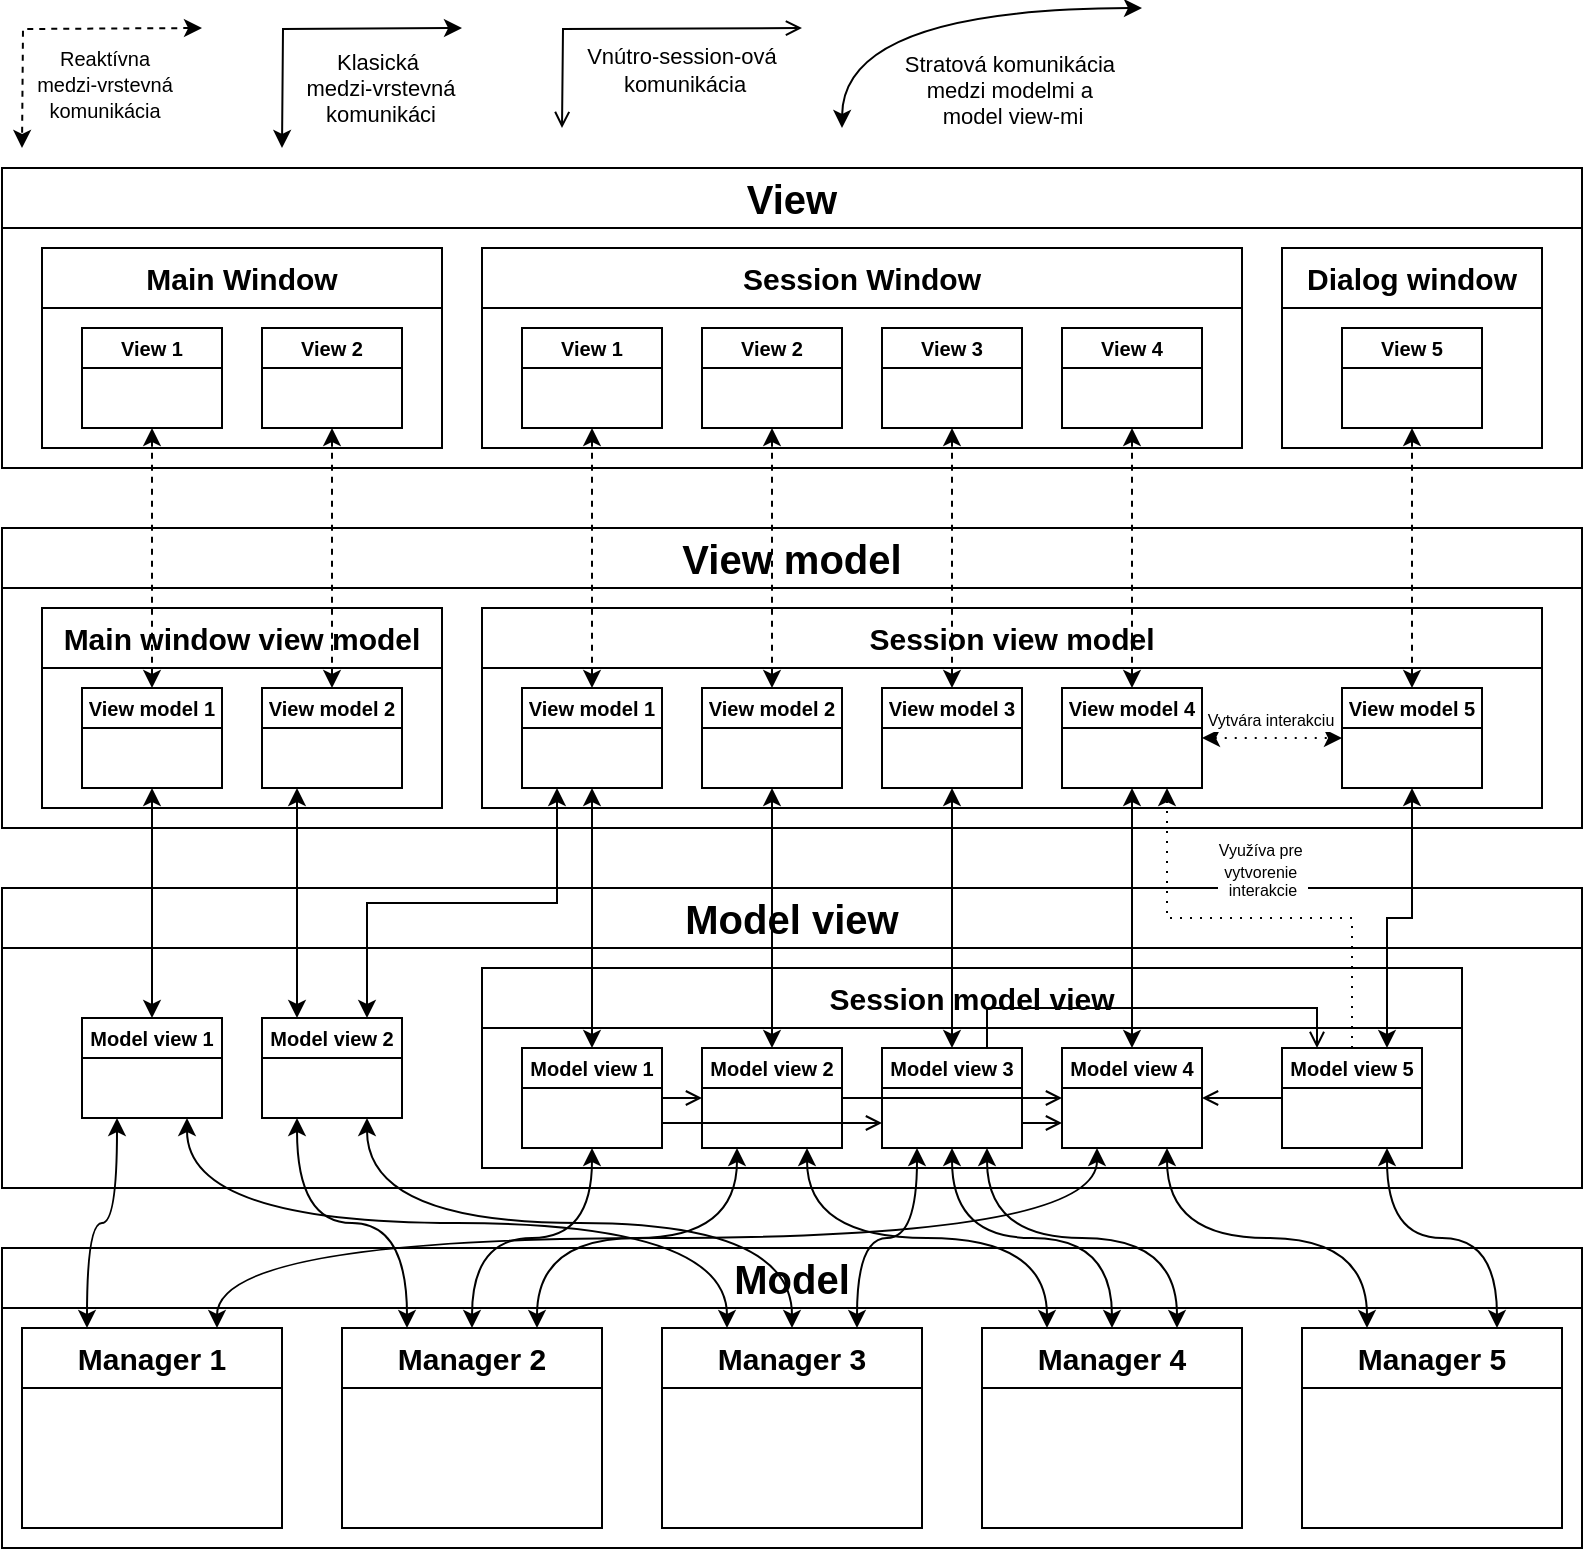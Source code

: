 <mxfile version="24.6.4" type="device">
  <diagram name="Page-1" id="U4_haQeLJtghQd6TtdIP">
    <mxGraphModel dx="987" dy="585" grid="1" gridSize="10" guides="1" tooltips="1" connect="1" arrows="1" fold="1" page="1" pageScale="1" pageWidth="850" pageHeight="1100" math="0" shadow="0">
      <root>
        <mxCell id="0" />
        <mxCell id="1" parent="0" />
        <mxCell id="SsQaP-ljO40KwKxWYS7Q-1" value="&lt;font style=&quot;&quot;&gt;&lt;font style=&quot;font-size: 20px;&quot;&gt;View&lt;/font&gt;&lt;br&gt;&lt;/font&gt;" style="swimlane;whiteSpace=wrap;html=1;startSize=30;" vertex="1" parent="1">
          <mxGeometry x="30" y="90" width="790" height="150" as="geometry" />
        </mxCell>
        <mxCell id="SsQaP-ljO40KwKxWYS7Q-7" value="&lt;font style=&quot;font-size: 15px;&quot;&gt;Main Window&lt;/font&gt;" style="swimlane;whiteSpace=wrap;html=1;startSize=30;" vertex="1" parent="SsQaP-ljO40KwKxWYS7Q-1">
          <mxGeometry x="20" y="40" width="200" height="100" as="geometry" />
        </mxCell>
        <mxCell id="SsQaP-ljO40KwKxWYS7Q-8" value="View 1" style="swimlane;whiteSpace=wrap;html=1;startSize=20;fontSize=10;" vertex="1" parent="SsQaP-ljO40KwKxWYS7Q-7">
          <mxGeometry x="20" y="40" width="70" height="50" as="geometry" />
        </mxCell>
        <mxCell id="SsQaP-ljO40KwKxWYS7Q-9" value="&lt;font style=&quot;font-size: 10px;&quot;&gt;View 2&lt;/font&gt;" style="swimlane;whiteSpace=wrap;html=1;startSize=20;fontSize=10;" vertex="1" parent="SsQaP-ljO40KwKxWYS7Q-7">
          <mxGeometry x="110" y="40" width="70" height="50" as="geometry" />
        </mxCell>
        <mxCell id="SsQaP-ljO40KwKxWYS7Q-6" value="&lt;font style=&quot;font-size: 15px;&quot;&gt;Session Window&lt;/font&gt;" style="swimlane;whiteSpace=wrap;html=1;startSize=30;" vertex="1" parent="SsQaP-ljO40KwKxWYS7Q-1">
          <mxGeometry x="240" y="40" width="380" height="100" as="geometry" />
        </mxCell>
        <mxCell id="SsQaP-ljO40KwKxWYS7Q-13" value="&lt;font style=&quot;font-size: 10px;&quot;&gt;View 1&lt;/font&gt;" style="swimlane;whiteSpace=wrap;html=1;startSize=20;fontSize=10;" vertex="1" parent="SsQaP-ljO40KwKxWYS7Q-6">
          <mxGeometry x="20" y="40" width="70" height="50" as="geometry" />
        </mxCell>
        <mxCell id="SsQaP-ljO40KwKxWYS7Q-12" value="&lt;font style=&quot;font-size: 10px;&quot;&gt;View 2&lt;/font&gt;" style="swimlane;whiteSpace=wrap;html=1;startSize=20;fontSize=10;" vertex="1" parent="SsQaP-ljO40KwKxWYS7Q-6">
          <mxGeometry x="110" y="40" width="70" height="50" as="geometry" />
        </mxCell>
        <mxCell id="SsQaP-ljO40KwKxWYS7Q-11" value="&lt;font style=&quot;font-size: 10px;&quot;&gt;View 3&lt;/font&gt;" style="swimlane;whiteSpace=wrap;html=1;startSize=20;fontSize=10;" vertex="1" parent="SsQaP-ljO40KwKxWYS7Q-6">
          <mxGeometry x="200" y="40" width="70" height="50" as="geometry" />
        </mxCell>
        <mxCell id="SsQaP-ljO40KwKxWYS7Q-10" value="&lt;font style=&quot;font-size: 10px;&quot;&gt;View 4&lt;/font&gt;" style="swimlane;whiteSpace=wrap;html=1;startSize=20;fontSize=10;" vertex="1" parent="SsQaP-ljO40KwKxWYS7Q-6">
          <mxGeometry x="290" y="40" width="70" height="50" as="geometry" />
        </mxCell>
        <mxCell id="SsQaP-ljO40KwKxWYS7Q-14" value="&lt;font style=&quot;font-size: 15px;&quot;&gt;Dialog window&lt;/font&gt;" style="swimlane;whiteSpace=wrap;html=1;startSize=30;" vertex="1" parent="SsQaP-ljO40KwKxWYS7Q-1">
          <mxGeometry x="640" y="40" width="130" height="100" as="geometry" />
        </mxCell>
        <mxCell id="SsQaP-ljO40KwKxWYS7Q-15" value="View 5" style="swimlane;whiteSpace=wrap;html=1;startSize=20;fontSize=10;" vertex="1" parent="SsQaP-ljO40KwKxWYS7Q-14">
          <mxGeometry x="30" y="40" width="70" height="50" as="geometry" />
        </mxCell>
        <mxCell id="SsQaP-ljO40KwKxWYS7Q-3" value="&lt;font style=&quot;&quot;&gt;&lt;font style=&quot;font-size: 20px;&quot;&gt;View model&lt;/font&gt;&lt;br&gt;&lt;/font&gt;" style="swimlane;whiteSpace=wrap;html=1;startSize=30;" vertex="1" parent="1">
          <mxGeometry x="30" y="270" width="790" height="150" as="geometry" />
        </mxCell>
        <mxCell id="SsQaP-ljO40KwKxWYS7Q-16" value="&lt;font style=&quot;font-size: 15px;&quot;&gt;Main window view model&lt;/font&gt;" style="swimlane;whiteSpace=wrap;html=1;startSize=30;" vertex="1" parent="SsQaP-ljO40KwKxWYS7Q-3">
          <mxGeometry x="20" y="40" width="200" height="100" as="geometry" />
        </mxCell>
        <mxCell id="SsQaP-ljO40KwKxWYS7Q-17" value="View model 1" style="swimlane;whiteSpace=wrap;html=1;startSize=20;fontSize=10;" vertex="1" parent="SsQaP-ljO40KwKxWYS7Q-16">
          <mxGeometry x="20" y="40" width="70" height="50" as="geometry" />
        </mxCell>
        <mxCell id="SsQaP-ljO40KwKxWYS7Q-18" value="&lt;font style=&quot;font-size: 10px;&quot;&gt;View model 2&lt;/font&gt;" style="swimlane;whiteSpace=wrap;html=1;startSize=20;fontSize=10;" vertex="1" parent="SsQaP-ljO40KwKxWYS7Q-16">
          <mxGeometry x="110" y="40" width="70" height="50" as="geometry" />
        </mxCell>
        <mxCell id="SsQaP-ljO40KwKxWYS7Q-19" value="&lt;font style=&quot;font-size: 15px;&quot;&gt;Session view model&lt;/font&gt;" style="swimlane;whiteSpace=wrap;html=1;startSize=30;" vertex="1" parent="SsQaP-ljO40KwKxWYS7Q-3">
          <mxGeometry x="240" y="40" width="530" height="100" as="geometry" />
        </mxCell>
        <mxCell id="SsQaP-ljO40KwKxWYS7Q-20" value="&lt;font style=&quot;font-size: 10px;&quot;&gt;View model 1&lt;/font&gt;" style="swimlane;whiteSpace=wrap;html=1;startSize=20;fontSize=10;" vertex="1" parent="SsQaP-ljO40KwKxWYS7Q-19">
          <mxGeometry x="20" y="40" width="70" height="50" as="geometry" />
        </mxCell>
        <mxCell id="SsQaP-ljO40KwKxWYS7Q-21" value="&lt;font style=&quot;font-size: 10px;&quot;&gt;View model 2&lt;/font&gt;" style="swimlane;whiteSpace=wrap;html=1;startSize=20;fontSize=10;" vertex="1" parent="SsQaP-ljO40KwKxWYS7Q-19">
          <mxGeometry x="110" y="40" width="70" height="50" as="geometry" />
        </mxCell>
        <mxCell id="SsQaP-ljO40KwKxWYS7Q-22" value="&lt;font style=&quot;font-size: 10px;&quot;&gt;View model 3&lt;/font&gt;" style="swimlane;whiteSpace=wrap;html=1;startSize=20;fontSize=10;" vertex="1" parent="SsQaP-ljO40KwKxWYS7Q-19">
          <mxGeometry x="200" y="40" width="70" height="50" as="geometry" />
        </mxCell>
        <mxCell id="SsQaP-ljO40KwKxWYS7Q-36" style="edgeStyle=orthogonalEdgeStyle;rounded=0;orthogonalLoop=1;jettySize=auto;html=1;exitX=1;exitY=0.5;exitDx=0;exitDy=0;entryX=0;entryY=0.5;entryDx=0;entryDy=0;dashed=1;dashPattern=1 4;startArrow=classic;startFill=1;" edge="1" parent="SsQaP-ljO40KwKxWYS7Q-19" source="SsQaP-ljO40KwKxWYS7Q-23" target="SsQaP-ljO40KwKxWYS7Q-35">
          <mxGeometry relative="1" as="geometry" />
        </mxCell>
        <mxCell id="SsQaP-ljO40KwKxWYS7Q-37" value="&lt;font style=&quot;font-size: 8px;&quot;&gt;Vytvára interakciu&lt;/font&gt;" style="edgeLabel;html=1;align=center;verticalAlign=middle;resizable=0;points=[];" vertex="1" connectable="0" parent="SsQaP-ljO40KwKxWYS7Q-36">
          <mxGeometry x="-0.022" y="2" relative="1" as="geometry">
            <mxPoint y="-8" as="offset" />
          </mxGeometry>
        </mxCell>
        <mxCell id="SsQaP-ljO40KwKxWYS7Q-23" value="&lt;font style=&quot;font-size: 10px;&quot;&gt;View model 4&lt;/font&gt;" style="swimlane;whiteSpace=wrap;html=1;startSize=20;fontSize=10;" vertex="1" parent="SsQaP-ljO40KwKxWYS7Q-19">
          <mxGeometry x="290" y="40" width="70" height="50" as="geometry" />
        </mxCell>
        <mxCell id="SsQaP-ljO40KwKxWYS7Q-35" value="&lt;font style=&quot;font-size: 10px;&quot;&gt;View model 5&lt;/font&gt;" style="swimlane;whiteSpace=wrap;html=1;startSize=20;fontSize=10;" vertex="1" parent="SsQaP-ljO40KwKxWYS7Q-19">
          <mxGeometry x="430" y="40" width="70" height="50" as="geometry" />
        </mxCell>
        <mxCell id="SsQaP-ljO40KwKxWYS7Q-4" value="&lt;font style=&quot;&quot;&gt;&lt;font style=&quot;font-size: 20px;&quot;&gt;Model view&lt;/font&gt;&lt;br&gt;&lt;/font&gt;" style="swimlane;whiteSpace=wrap;html=1;startSize=30;" vertex="1" parent="1">
          <mxGeometry x="30" y="450" width="790" height="150" as="geometry" />
        </mxCell>
        <mxCell id="SsQaP-ljO40KwKxWYS7Q-38" value="&lt;font style=&quot;font-size: 15px;&quot;&gt;Session model view&lt;/font&gt;" style="swimlane;whiteSpace=wrap;html=1;startSize=30;" vertex="1" parent="SsQaP-ljO40KwKxWYS7Q-4">
          <mxGeometry x="240" y="40" width="490" height="100" as="geometry" />
        </mxCell>
        <mxCell id="SsQaP-ljO40KwKxWYS7Q-99" style="edgeStyle=orthogonalEdgeStyle;rounded=0;orthogonalLoop=1;jettySize=auto;html=1;exitX=1;exitY=0.75;exitDx=0;exitDy=0;entryX=0;entryY=0.75;entryDx=0;entryDy=0;startArrow=none;startFill=0;endArrow=open;endFill=0;" edge="1" parent="SsQaP-ljO40KwKxWYS7Q-38" source="SsQaP-ljO40KwKxWYS7Q-39" target="SsQaP-ljO40KwKxWYS7Q-41">
          <mxGeometry relative="1" as="geometry" />
        </mxCell>
        <mxCell id="SsQaP-ljO40KwKxWYS7Q-101" style="edgeStyle=orthogonalEdgeStyle;rounded=0;orthogonalLoop=1;jettySize=auto;html=1;exitX=1;exitY=0.5;exitDx=0;exitDy=0;entryX=0;entryY=0.5;entryDx=0;entryDy=0;endArrow=open;endFill=0;" edge="1" parent="SsQaP-ljO40KwKxWYS7Q-38" source="SsQaP-ljO40KwKxWYS7Q-39" target="SsQaP-ljO40KwKxWYS7Q-40">
          <mxGeometry relative="1" as="geometry" />
        </mxCell>
        <mxCell id="SsQaP-ljO40KwKxWYS7Q-39" value="&lt;font style=&quot;font-size: 10px;&quot;&gt;Model view 1&lt;/font&gt;" style="swimlane;whiteSpace=wrap;html=1;startSize=20;fontSize=10;" vertex="1" parent="SsQaP-ljO40KwKxWYS7Q-38">
          <mxGeometry x="20" y="40" width="70" height="50" as="geometry" />
        </mxCell>
        <mxCell id="SsQaP-ljO40KwKxWYS7Q-102" style="edgeStyle=orthogonalEdgeStyle;rounded=0;orthogonalLoop=1;jettySize=auto;html=1;exitX=1;exitY=0.5;exitDx=0;exitDy=0;entryX=0;entryY=0.5;entryDx=0;entryDy=0;startArrow=none;startFill=0;endArrow=open;endFill=0;" edge="1" parent="SsQaP-ljO40KwKxWYS7Q-38" source="SsQaP-ljO40KwKxWYS7Q-40" target="SsQaP-ljO40KwKxWYS7Q-44">
          <mxGeometry relative="1" as="geometry" />
        </mxCell>
        <mxCell id="SsQaP-ljO40KwKxWYS7Q-40" value="Model view 2" style="swimlane;whiteSpace=wrap;html=1;startSize=20;fontSize=10;" vertex="1" parent="SsQaP-ljO40KwKxWYS7Q-38">
          <mxGeometry x="110" y="40" width="70" height="50" as="geometry" />
        </mxCell>
        <mxCell id="SsQaP-ljO40KwKxWYS7Q-103" style="edgeStyle=orthogonalEdgeStyle;rounded=0;orthogonalLoop=1;jettySize=auto;html=1;exitX=1;exitY=0.75;exitDx=0;exitDy=0;entryX=0;entryY=0.75;entryDx=0;entryDy=0;startArrow=none;startFill=0;endArrow=open;endFill=0;" edge="1" parent="SsQaP-ljO40KwKxWYS7Q-38" source="SsQaP-ljO40KwKxWYS7Q-41" target="SsQaP-ljO40KwKxWYS7Q-44">
          <mxGeometry relative="1" as="geometry" />
        </mxCell>
        <mxCell id="SsQaP-ljO40KwKxWYS7Q-121" style="edgeStyle=orthogonalEdgeStyle;rounded=0;orthogonalLoop=1;jettySize=auto;html=1;exitX=0.75;exitY=0;exitDx=0;exitDy=0;entryX=0.25;entryY=0;entryDx=0;entryDy=0;endArrow=open;endFill=0;" edge="1" parent="SsQaP-ljO40KwKxWYS7Q-38" source="SsQaP-ljO40KwKxWYS7Q-41" target="SsQaP-ljO40KwKxWYS7Q-45">
          <mxGeometry relative="1" as="geometry" />
        </mxCell>
        <mxCell id="SsQaP-ljO40KwKxWYS7Q-41" value="Model view 3" style="swimlane;whiteSpace=wrap;html=1;startSize=20;fontSize=10;" vertex="1" parent="SsQaP-ljO40KwKxWYS7Q-38">
          <mxGeometry x="200" y="40" width="70" height="50" as="geometry" />
        </mxCell>
        <mxCell id="SsQaP-ljO40KwKxWYS7Q-104" style="edgeStyle=orthogonalEdgeStyle;rounded=0;orthogonalLoop=1;jettySize=auto;html=1;exitX=1;exitY=0.5;exitDx=0;exitDy=0;entryX=0;entryY=0.5;entryDx=0;entryDy=0;endArrow=none;endFill=0;startArrow=open;startFill=0;" edge="1" parent="SsQaP-ljO40KwKxWYS7Q-38" source="SsQaP-ljO40KwKxWYS7Q-44" target="SsQaP-ljO40KwKxWYS7Q-45">
          <mxGeometry relative="1" as="geometry" />
        </mxCell>
        <mxCell id="SsQaP-ljO40KwKxWYS7Q-44" value="Model view 4" style="swimlane;whiteSpace=wrap;html=1;startSize=20;fontSize=10;" vertex="1" parent="SsQaP-ljO40KwKxWYS7Q-38">
          <mxGeometry x="290" y="40" width="70" height="50" as="geometry" />
        </mxCell>
        <mxCell id="SsQaP-ljO40KwKxWYS7Q-45" value="&lt;font style=&quot;font-size: 10px;&quot;&gt;Model view 5&lt;/font&gt;" style="swimlane;whiteSpace=wrap;html=1;startSize=20;fontSize=10;" vertex="1" parent="SsQaP-ljO40KwKxWYS7Q-38">
          <mxGeometry x="400" y="40" width="70" height="50" as="geometry" />
        </mxCell>
        <mxCell id="SsQaP-ljO40KwKxWYS7Q-50" value="Model view 1" style="swimlane;whiteSpace=wrap;html=1;startSize=20;fontSize=10;" vertex="1" parent="SsQaP-ljO40KwKxWYS7Q-4">
          <mxGeometry x="40" y="65" width="70" height="50" as="geometry" />
        </mxCell>
        <mxCell id="SsQaP-ljO40KwKxWYS7Q-49" value="Model view 2" style="swimlane;whiteSpace=wrap;html=1;startSize=20;fontSize=10;" vertex="1" parent="SsQaP-ljO40KwKxWYS7Q-4">
          <mxGeometry x="130" y="65" width="70" height="50" as="geometry" />
        </mxCell>
        <mxCell id="SsQaP-ljO40KwKxWYS7Q-5" value="&lt;font style=&quot;&quot;&gt;&lt;font style=&quot;font-size: 20px;&quot;&gt;Model&lt;/font&gt;&lt;br&gt;&lt;/font&gt;" style="swimlane;whiteSpace=wrap;html=1;startSize=30;" vertex="1" parent="1">
          <mxGeometry x="30" y="630" width="790" height="150" as="geometry" />
        </mxCell>
        <mxCell id="SsQaP-ljO40KwKxWYS7Q-52" value="&lt;font style=&quot;font-size: 15px;&quot;&gt;Manager 1&lt;/font&gt;" style="swimlane;whiteSpace=wrap;html=1;startSize=30;" vertex="1" parent="SsQaP-ljO40KwKxWYS7Q-5">
          <mxGeometry x="10" y="40" width="130" height="100" as="geometry" />
        </mxCell>
        <mxCell id="SsQaP-ljO40KwKxWYS7Q-55" value="&lt;font style=&quot;font-size: 15px;&quot;&gt;Manager 5&lt;/font&gt;" style="swimlane;whiteSpace=wrap;html=1;startSize=30;" vertex="1" parent="SsQaP-ljO40KwKxWYS7Q-5">
          <mxGeometry x="650" y="40" width="130" height="100" as="geometry" />
        </mxCell>
        <mxCell id="SsQaP-ljO40KwKxWYS7Q-54" value="&lt;font style=&quot;font-size: 15px;&quot;&gt;Manager 4&lt;/font&gt;" style="swimlane;whiteSpace=wrap;html=1;startSize=30;" vertex="1" parent="SsQaP-ljO40KwKxWYS7Q-5">
          <mxGeometry x="490" y="40" width="130" height="100" as="geometry" />
        </mxCell>
        <mxCell id="SsQaP-ljO40KwKxWYS7Q-53" value="&lt;font style=&quot;font-size: 15px;&quot;&gt;Manager 3&lt;/font&gt;" style="swimlane;whiteSpace=wrap;html=1;startSize=30;" vertex="1" parent="SsQaP-ljO40KwKxWYS7Q-5">
          <mxGeometry x="330" y="40" width="130" height="100" as="geometry" />
        </mxCell>
        <mxCell id="SsQaP-ljO40KwKxWYS7Q-56" value="&lt;font style=&quot;font-size: 15px;&quot;&gt;Manager 2&lt;/font&gt;" style="swimlane;whiteSpace=wrap;html=1;startSize=30;" vertex="1" parent="SsQaP-ljO40KwKxWYS7Q-5">
          <mxGeometry x="170" y="40" width="130" height="100" as="geometry" />
        </mxCell>
        <mxCell id="SsQaP-ljO40KwKxWYS7Q-57" style="edgeStyle=orthogonalEdgeStyle;rounded=0;orthogonalLoop=1;jettySize=auto;html=1;exitX=0.5;exitY=1;exitDx=0;exitDy=0;entryX=0.5;entryY=0;entryDx=0;entryDy=0;dashed=1;startArrow=classic;startFill=1;" edge="1" parent="1" source="SsQaP-ljO40KwKxWYS7Q-8" target="SsQaP-ljO40KwKxWYS7Q-17">
          <mxGeometry relative="1" as="geometry" />
        </mxCell>
        <mxCell id="SsQaP-ljO40KwKxWYS7Q-58" style="edgeStyle=orthogonalEdgeStyle;rounded=0;orthogonalLoop=1;jettySize=auto;html=1;exitX=0.5;exitY=1;exitDx=0;exitDy=0;entryX=0.5;entryY=0;entryDx=0;entryDy=0;dashed=1;startArrow=classic;startFill=1;" edge="1" parent="1" source="SsQaP-ljO40KwKxWYS7Q-9" target="SsQaP-ljO40KwKxWYS7Q-18">
          <mxGeometry relative="1" as="geometry" />
        </mxCell>
        <mxCell id="SsQaP-ljO40KwKxWYS7Q-59" style="edgeStyle=orthogonalEdgeStyle;rounded=0;orthogonalLoop=1;jettySize=auto;html=1;exitX=0.5;exitY=1;exitDx=0;exitDy=0;entryX=0.5;entryY=0;entryDx=0;entryDy=0;dashed=1;startArrow=classic;startFill=1;" edge="1" parent="1" source="SsQaP-ljO40KwKxWYS7Q-13" target="SsQaP-ljO40KwKxWYS7Q-20">
          <mxGeometry relative="1" as="geometry" />
        </mxCell>
        <mxCell id="SsQaP-ljO40KwKxWYS7Q-60" style="edgeStyle=orthogonalEdgeStyle;rounded=0;orthogonalLoop=1;jettySize=auto;html=1;exitX=0.5;exitY=1;exitDx=0;exitDy=0;entryX=0.5;entryY=0;entryDx=0;entryDy=0;dashed=1;startArrow=classic;startFill=1;" edge="1" parent="1" source="SsQaP-ljO40KwKxWYS7Q-12" target="SsQaP-ljO40KwKxWYS7Q-21">
          <mxGeometry relative="1" as="geometry" />
        </mxCell>
        <mxCell id="SsQaP-ljO40KwKxWYS7Q-61" style="edgeStyle=orthogonalEdgeStyle;rounded=0;orthogonalLoop=1;jettySize=auto;html=1;exitX=0.5;exitY=1;exitDx=0;exitDy=0;entryX=0.5;entryY=0;entryDx=0;entryDy=0;dashed=1;startArrow=classic;startFill=1;" edge="1" parent="1" source="SsQaP-ljO40KwKxWYS7Q-11" target="SsQaP-ljO40KwKxWYS7Q-22">
          <mxGeometry relative="1" as="geometry" />
        </mxCell>
        <mxCell id="SsQaP-ljO40KwKxWYS7Q-62" style="edgeStyle=orthogonalEdgeStyle;rounded=0;orthogonalLoop=1;jettySize=auto;html=1;exitX=0.5;exitY=1;exitDx=0;exitDy=0;entryX=0.5;entryY=0;entryDx=0;entryDy=0;dashed=1;startArrow=classic;startFill=1;" edge="1" parent="1" source="SsQaP-ljO40KwKxWYS7Q-10" target="SsQaP-ljO40KwKxWYS7Q-23">
          <mxGeometry relative="1" as="geometry" />
        </mxCell>
        <mxCell id="SsQaP-ljO40KwKxWYS7Q-63" style="edgeStyle=orthogonalEdgeStyle;rounded=0;orthogonalLoop=1;jettySize=auto;html=1;exitX=0.5;exitY=1;exitDx=0;exitDy=0;entryX=0.5;entryY=0;entryDx=0;entryDy=0;startArrow=classic;startFill=1;dashed=1;" edge="1" parent="1" source="SsQaP-ljO40KwKxWYS7Q-15" target="SsQaP-ljO40KwKxWYS7Q-35">
          <mxGeometry relative="1" as="geometry" />
        </mxCell>
        <mxCell id="SsQaP-ljO40KwKxWYS7Q-64" style="edgeStyle=orthogonalEdgeStyle;rounded=0;orthogonalLoop=1;jettySize=auto;html=1;exitX=0.5;exitY=1;exitDx=0;exitDy=0;entryX=0.5;entryY=0;entryDx=0;entryDy=0;startArrow=classic;startFill=1;" edge="1" parent="1" source="SsQaP-ljO40KwKxWYS7Q-20" target="SsQaP-ljO40KwKxWYS7Q-39">
          <mxGeometry relative="1" as="geometry" />
        </mxCell>
        <mxCell id="SsQaP-ljO40KwKxWYS7Q-66" style="edgeStyle=orthogonalEdgeStyle;rounded=0;orthogonalLoop=1;jettySize=auto;html=1;exitX=0.25;exitY=1;exitDx=0;exitDy=0;entryX=0.75;entryY=0;entryDx=0;entryDy=0;startArrow=classic;startFill=1;" edge="1" parent="1" source="SsQaP-ljO40KwKxWYS7Q-20" target="SsQaP-ljO40KwKxWYS7Q-49">
          <mxGeometry relative="1" as="geometry" />
        </mxCell>
        <mxCell id="SsQaP-ljO40KwKxWYS7Q-67" style="edgeStyle=orthogonalEdgeStyle;rounded=0;orthogonalLoop=1;jettySize=auto;html=1;exitX=0.25;exitY=1;exitDx=0;exitDy=0;entryX=0.25;entryY=0;entryDx=0;entryDy=0;startArrow=classic;startFill=1;" edge="1" parent="1" source="SsQaP-ljO40KwKxWYS7Q-18" target="SsQaP-ljO40KwKxWYS7Q-49">
          <mxGeometry relative="1" as="geometry" />
        </mxCell>
        <mxCell id="SsQaP-ljO40KwKxWYS7Q-68" style="edgeStyle=orthogonalEdgeStyle;rounded=0;orthogonalLoop=1;jettySize=auto;html=1;exitX=0.5;exitY=1;exitDx=0;exitDy=0;entryX=0.5;entryY=0;entryDx=0;entryDy=0;startArrow=classic;startFill=1;" edge="1" parent="1" source="SsQaP-ljO40KwKxWYS7Q-17" target="SsQaP-ljO40KwKxWYS7Q-50">
          <mxGeometry relative="1" as="geometry" />
        </mxCell>
        <mxCell id="SsQaP-ljO40KwKxWYS7Q-69" style="edgeStyle=orthogonalEdgeStyle;rounded=0;orthogonalLoop=1;jettySize=auto;html=1;exitX=0.5;exitY=1;exitDx=0;exitDy=0;entryX=0.5;entryY=0;entryDx=0;entryDy=0;startArrow=classic;startFill=1;" edge="1" parent="1" source="SsQaP-ljO40KwKxWYS7Q-21" target="SsQaP-ljO40KwKxWYS7Q-40">
          <mxGeometry relative="1" as="geometry" />
        </mxCell>
        <mxCell id="SsQaP-ljO40KwKxWYS7Q-70" style="edgeStyle=orthogonalEdgeStyle;rounded=0;orthogonalLoop=1;jettySize=auto;html=1;exitX=0.5;exitY=1;exitDx=0;exitDy=0;entryX=0.5;entryY=0;entryDx=0;entryDy=0;startArrow=classic;startFill=1;" edge="1" parent="1" source="SsQaP-ljO40KwKxWYS7Q-22" target="SsQaP-ljO40KwKxWYS7Q-41">
          <mxGeometry relative="1" as="geometry" />
        </mxCell>
        <mxCell id="SsQaP-ljO40KwKxWYS7Q-71" style="edgeStyle=orthogonalEdgeStyle;rounded=0;orthogonalLoop=1;jettySize=auto;html=1;exitX=0.5;exitY=1;exitDx=0;exitDy=0;entryX=0.5;entryY=0;entryDx=0;entryDy=0;startArrow=classic;startFill=1;" edge="1" parent="1" source="SsQaP-ljO40KwKxWYS7Q-23" target="SsQaP-ljO40KwKxWYS7Q-44">
          <mxGeometry relative="1" as="geometry" />
        </mxCell>
        <mxCell id="SsQaP-ljO40KwKxWYS7Q-73" style="edgeStyle=orthogonalEdgeStyle;rounded=0;orthogonalLoop=1;jettySize=auto;html=1;exitX=0.5;exitY=0;exitDx=0;exitDy=0;entryX=0.75;entryY=1;entryDx=0;entryDy=0;dashed=1;dashPattern=1 4;startArrow=none;startFill=0;" edge="1" parent="1" source="SsQaP-ljO40KwKxWYS7Q-45" target="SsQaP-ljO40KwKxWYS7Q-23">
          <mxGeometry relative="1" as="geometry" />
        </mxCell>
        <mxCell id="SsQaP-ljO40KwKxWYS7Q-120" value="&lt;font style=&quot;font-size: 8px;&quot;&gt;Využíva&amp;nbsp;pre&amp;nbsp;&lt;/font&gt;&lt;div style=&quot;font-size: 8px;&quot;&gt;vytvorenie&amp;nbsp;&lt;/div&gt;&lt;div style=&quot;font-size: 8px;&quot;&gt;interakcie&lt;/div&gt;" style="edgeLabel;html=1;align=center;verticalAlign=middle;resizable=0;points=[];" vertex="1" connectable="0" parent="SsQaP-ljO40KwKxWYS7Q-73">
          <mxGeometry x="-0.035" y="2" relative="1" as="geometry">
            <mxPoint x="-3" y="-27" as="offset" />
          </mxGeometry>
        </mxCell>
        <mxCell id="SsQaP-ljO40KwKxWYS7Q-75" style="edgeStyle=orthogonalEdgeStyle;rounded=0;orthogonalLoop=1;jettySize=auto;html=1;exitX=0.5;exitY=1;exitDx=0;exitDy=0;entryX=0.75;entryY=0;entryDx=0;entryDy=0;startArrow=classic;startFill=1;" edge="1" parent="1" source="SsQaP-ljO40KwKxWYS7Q-35" target="SsQaP-ljO40KwKxWYS7Q-45">
          <mxGeometry relative="1" as="geometry" />
        </mxCell>
        <mxCell id="SsQaP-ljO40KwKxWYS7Q-77" style="edgeStyle=orthogonalEdgeStyle;rounded=0;orthogonalLoop=1;jettySize=auto;html=1;exitX=0.25;exitY=1;exitDx=0;exitDy=0;entryX=0.25;entryY=0;entryDx=0;entryDy=0;curved=1;startArrow=classic;startFill=1;" edge="1" parent="1" source="SsQaP-ljO40KwKxWYS7Q-50" target="SsQaP-ljO40KwKxWYS7Q-52">
          <mxGeometry relative="1" as="geometry" />
        </mxCell>
        <mxCell id="SsQaP-ljO40KwKxWYS7Q-78" style="edgeStyle=orthogonalEdgeStyle;rounded=0;orthogonalLoop=1;jettySize=auto;html=1;exitX=0.75;exitY=1;exitDx=0;exitDy=0;entryX=0.25;entryY=0;entryDx=0;entryDy=0;curved=1;startArrow=classic;startFill=1;" edge="1" parent="1" source="SsQaP-ljO40KwKxWYS7Q-50" target="SsQaP-ljO40KwKxWYS7Q-53">
          <mxGeometry relative="1" as="geometry" />
        </mxCell>
        <mxCell id="SsQaP-ljO40KwKxWYS7Q-79" style="edgeStyle=orthogonalEdgeStyle;rounded=0;orthogonalLoop=1;jettySize=auto;html=1;exitX=0.25;exitY=1;exitDx=0;exitDy=0;entryX=0.25;entryY=0;entryDx=0;entryDy=0;curved=1;startArrow=classic;startFill=1;" edge="1" parent="1" source="SsQaP-ljO40KwKxWYS7Q-49" target="SsQaP-ljO40KwKxWYS7Q-56">
          <mxGeometry relative="1" as="geometry" />
        </mxCell>
        <mxCell id="SsQaP-ljO40KwKxWYS7Q-81" style="edgeStyle=orthogonalEdgeStyle;rounded=0;orthogonalLoop=1;jettySize=auto;html=1;exitX=0.75;exitY=1;exitDx=0;exitDy=0;entryX=0.5;entryY=0;entryDx=0;entryDy=0;curved=1;startArrow=classic;startFill=1;" edge="1" parent="1" source="SsQaP-ljO40KwKxWYS7Q-49" target="SsQaP-ljO40KwKxWYS7Q-53">
          <mxGeometry relative="1" as="geometry" />
        </mxCell>
        <mxCell id="SsQaP-ljO40KwKxWYS7Q-82" style="edgeStyle=orthogonalEdgeStyle;rounded=0;orthogonalLoop=1;jettySize=auto;html=1;exitX=0.5;exitY=1;exitDx=0;exitDy=0;entryX=0.5;entryY=0;entryDx=0;entryDy=0;curved=1;startArrow=classic;startFill=1;" edge="1" parent="1" source="SsQaP-ljO40KwKxWYS7Q-39" target="SsQaP-ljO40KwKxWYS7Q-56">
          <mxGeometry relative="1" as="geometry" />
        </mxCell>
        <mxCell id="SsQaP-ljO40KwKxWYS7Q-83" style="edgeStyle=orthogonalEdgeStyle;rounded=0;orthogonalLoop=1;jettySize=auto;html=1;exitX=0.25;exitY=1;exitDx=0;exitDy=0;entryX=0.75;entryY=0;entryDx=0;entryDy=0;curved=1;startArrow=classic;startFill=1;" edge="1" parent="1" source="SsQaP-ljO40KwKxWYS7Q-40" target="SsQaP-ljO40KwKxWYS7Q-56">
          <mxGeometry relative="1" as="geometry" />
        </mxCell>
        <mxCell id="SsQaP-ljO40KwKxWYS7Q-84" style="edgeStyle=orthogonalEdgeStyle;rounded=0;orthogonalLoop=1;jettySize=auto;html=1;exitX=0.75;exitY=1;exitDx=0;exitDy=0;entryX=0.25;entryY=0;entryDx=0;entryDy=0;curved=1;startArrow=classic;startFill=1;" edge="1" parent="1" source="SsQaP-ljO40KwKxWYS7Q-40" target="SsQaP-ljO40KwKxWYS7Q-54">
          <mxGeometry relative="1" as="geometry" />
        </mxCell>
        <mxCell id="SsQaP-ljO40KwKxWYS7Q-85" style="edgeStyle=orthogonalEdgeStyle;rounded=0;orthogonalLoop=1;jettySize=auto;html=1;exitX=0.25;exitY=1;exitDx=0;exitDy=0;entryX=0.75;entryY=0;entryDx=0;entryDy=0;curved=1;startArrow=classic;startFill=1;" edge="1" parent="1" source="SsQaP-ljO40KwKxWYS7Q-41" target="SsQaP-ljO40KwKxWYS7Q-53">
          <mxGeometry relative="1" as="geometry" />
        </mxCell>
        <mxCell id="SsQaP-ljO40KwKxWYS7Q-86" style="edgeStyle=orthogonalEdgeStyle;rounded=0;orthogonalLoop=1;jettySize=auto;html=1;exitX=0.5;exitY=1;exitDx=0;exitDy=0;entryX=0.5;entryY=0;entryDx=0;entryDy=0;curved=1;startArrow=classic;startFill=1;" edge="1" parent="1" source="SsQaP-ljO40KwKxWYS7Q-41" target="SsQaP-ljO40KwKxWYS7Q-54">
          <mxGeometry relative="1" as="geometry" />
        </mxCell>
        <mxCell id="SsQaP-ljO40KwKxWYS7Q-87" style="edgeStyle=orthogonalEdgeStyle;rounded=0;orthogonalLoop=1;jettySize=auto;html=1;exitX=0.75;exitY=1;exitDx=0;exitDy=0;entryX=0.75;entryY=0;entryDx=0;entryDy=0;curved=1;startArrow=classic;startFill=1;" edge="1" parent="1" source="SsQaP-ljO40KwKxWYS7Q-41" target="SsQaP-ljO40KwKxWYS7Q-54">
          <mxGeometry relative="1" as="geometry" />
        </mxCell>
        <mxCell id="SsQaP-ljO40KwKxWYS7Q-88" style="edgeStyle=orthogonalEdgeStyle;rounded=0;orthogonalLoop=1;jettySize=auto;html=1;exitX=0.25;exitY=1;exitDx=0;exitDy=0;entryX=0.75;entryY=0;entryDx=0;entryDy=0;curved=1;startArrow=classic;startFill=1;" edge="1" parent="1" source="SsQaP-ljO40KwKxWYS7Q-44" target="SsQaP-ljO40KwKxWYS7Q-52">
          <mxGeometry relative="1" as="geometry" />
        </mxCell>
        <mxCell id="SsQaP-ljO40KwKxWYS7Q-89" style="edgeStyle=orthogonalEdgeStyle;rounded=0;orthogonalLoop=1;jettySize=auto;html=1;exitX=0.75;exitY=1;exitDx=0;exitDy=0;entryX=0.25;entryY=0;entryDx=0;entryDy=0;curved=1;startArrow=classic;startFill=1;" edge="1" parent="1" source="SsQaP-ljO40KwKxWYS7Q-44" target="SsQaP-ljO40KwKxWYS7Q-55">
          <mxGeometry relative="1" as="geometry" />
        </mxCell>
        <mxCell id="SsQaP-ljO40KwKxWYS7Q-90" style="edgeStyle=orthogonalEdgeStyle;rounded=0;orthogonalLoop=1;jettySize=auto;html=1;exitX=0.75;exitY=1;exitDx=0;exitDy=0;entryX=0.75;entryY=0;entryDx=0;entryDy=0;curved=1;startArrow=classic;startFill=1;" edge="1" parent="1" source="SsQaP-ljO40KwKxWYS7Q-45" target="SsQaP-ljO40KwKxWYS7Q-55">
          <mxGeometry relative="1" as="geometry" />
        </mxCell>
        <mxCell id="SsQaP-ljO40KwKxWYS7Q-105" style="edgeStyle=orthogonalEdgeStyle;rounded=0;orthogonalLoop=1;jettySize=auto;html=1;dashed=1;startArrow=classic;startFill=1;" edge="1" parent="1">
          <mxGeometry relative="1" as="geometry">
            <mxPoint x="130" y="20" as="sourcePoint" />
            <mxPoint x="40" y="80" as="targetPoint" />
          </mxGeometry>
        </mxCell>
        <mxCell id="SsQaP-ljO40KwKxWYS7Q-113" value="&lt;font style=&quot;font-size: 10px;&quot;&gt;Reaktívna&lt;/font&gt;&lt;div&gt;&lt;font style=&quot;font-size: 10px;&quot;&gt;medzi-vrstevná&lt;/font&gt;&lt;/div&gt;&lt;div&gt;&lt;font style=&quot;font-size: 10px;&quot;&gt;komunikácia&lt;/font&gt;&lt;/div&gt;" style="edgeLabel;html=1;align=center;verticalAlign=middle;resizable=0;points=[];" vertex="1" connectable="0" parent="SsQaP-ljO40KwKxWYS7Q-105">
          <mxGeometry x="0.483" relative="1" as="geometry">
            <mxPoint x="40" y="6" as="offset" />
          </mxGeometry>
        </mxCell>
        <mxCell id="SsQaP-ljO40KwKxWYS7Q-106" style="edgeStyle=orthogonalEdgeStyle;rounded=0;orthogonalLoop=1;jettySize=auto;html=1;startArrow=classic;startFill=1;" edge="1" parent="1">
          <mxGeometry relative="1" as="geometry">
            <mxPoint x="260" y="20" as="sourcePoint" />
            <mxPoint x="170" y="80" as="targetPoint" />
          </mxGeometry>
        </mxCell>
        <mxCell id="SsQaP-ljO40KwKxWYS7Q-111" value="Klasická&amp;nbsp;&lt;div&gt;medzi-vrstevná&lt;div&gt;komunikáci&lt;/div&gt;&lt;/div&gt;" style="edgeLabel;html=1;align=center;verticalAlign=middle;resizable=0;points=[];" vertex="1" connectable="0" parent="SsQaP-ljO40KwKxWYS7Q-106">
          <mxGeometry x="0.362" relative="1" as="geometry">
            <mxPoint x="48" y="17" as="offset" />
          </mxGeometry>
        </mxCell>
        <mxCell id="SsQaP-ljO40KwKxWYS7Q-107" style="edgeStyle=orthogonalEdgeStyle;rounded=0;orthogonalLoop=1;jettySize=auto;html=1;startArrow=open;startFill=0;endArrow=open;endFill=0;" edge="1" parent="1">
          <mxGeometry relative="1" as="geometry">
            <mxPoint x="430" y="20" as="sourcePoint" />
            <mxPoint x="310" y="70" as="targetPoint" />
          </mxGeometry>
        </mxCell>
        <mxCell id="SsQaP-ljO40KwKxWYS7Q-114" value="Vnútro-session-ová&amp;nbsp;&lt;div&gt;komunikácia&lt;/div&gt;" style="edgeLabel;html=1;align=center;verticalAlign=middle;resizable=0;points=[];" vertex="1" connectable="0" parent="SsQaP-ljO40KwKxWYS7Q-107">
          <mxGeometry x="0.105" y="1" relative="1" as="geometry">
            <mxPoint x="34" y="19" as="offset" />
          </mxGeometry>
        </mxCell>
        <mxCell id="SsQaP-ljO40KwKxWYS7Q-108" style="edgeStyle=orthogonalEdgeStyle;rounded=0;orthogonalLoop=1;jettySize=auto;html=1;curved=1;startArrow=classic;startFill=1;" edge="1" parent="1">
          <mxGeometry relative="1" as="geometry">
            <mxPoint x="600" y="10" as="sourcePoint" />
            <mxPoint x="450" y="70" as="targetPoint" />
          </mxGeometry>
        </mxCell>
        <mxCell id="SsQaP-ljO40KwKxWYS7Q-115" value="Stratová komunikácia&amp;nbsp;&lt;div&gt;medzi modelmi a&amp;nbsp;&lt;/div&gt;&lt;div&gt;model view-mi&lt;/div&gt;" style="edgeLabel;html=1;align=center;verticalAlign=middle;resizable=0;points=[];" vertex="1" connectable="0" parent="SsQaP-ljO40KwKxWYS7Q-108">
          <mxGeometry x="0.176" y="13" relative="1" as="geometry">
            <mxPoint x="58" y="27" as="offset" />
          </mxGeometry>
        </mxCell>
      </root>
    </mxGraphModel>
  </diagram>
</mxfile>

